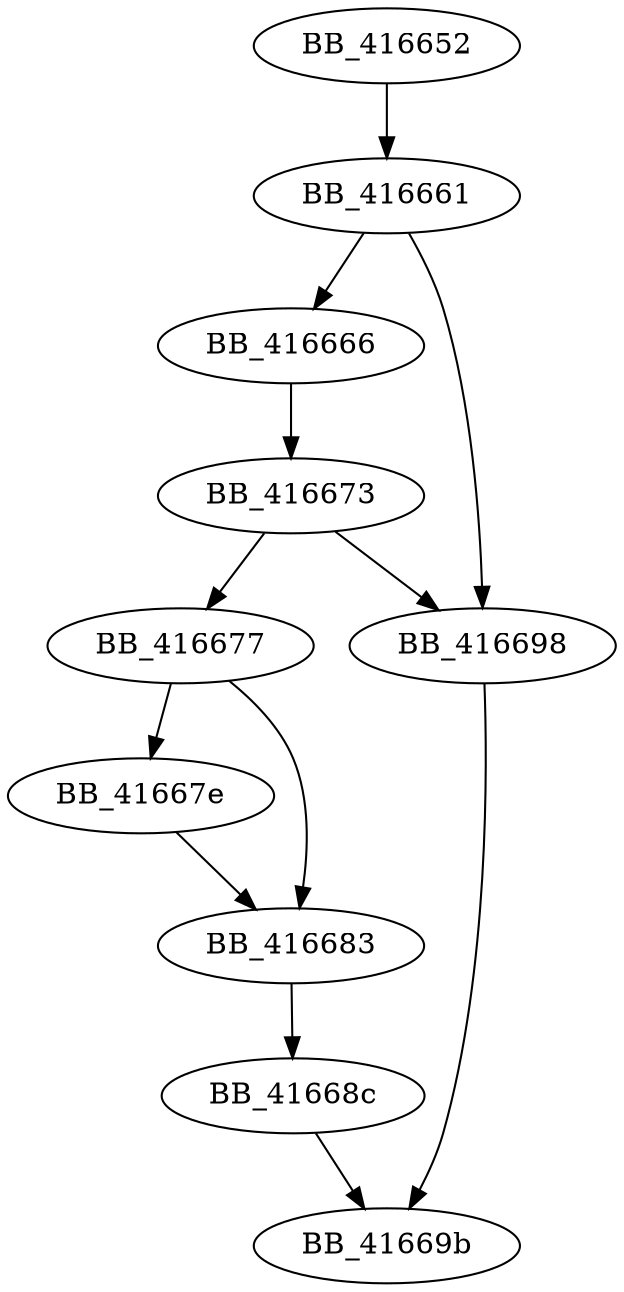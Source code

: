 DiGraph __Thrd_join{
BB_416652->BB_416661
BB_416661->BB_416666
BB_416661->BB_416698
BB_416666->BB_416673
BB_416673->BB_416677
BB_416673->BB_416698
BB_416677->BB_41667e
BB_416677->BB_416683
BB_41667e->BB_416683
BB_416683->BB_41668c
BB_41668c->BB_41669b
BB_416698->BB_41669b
}
